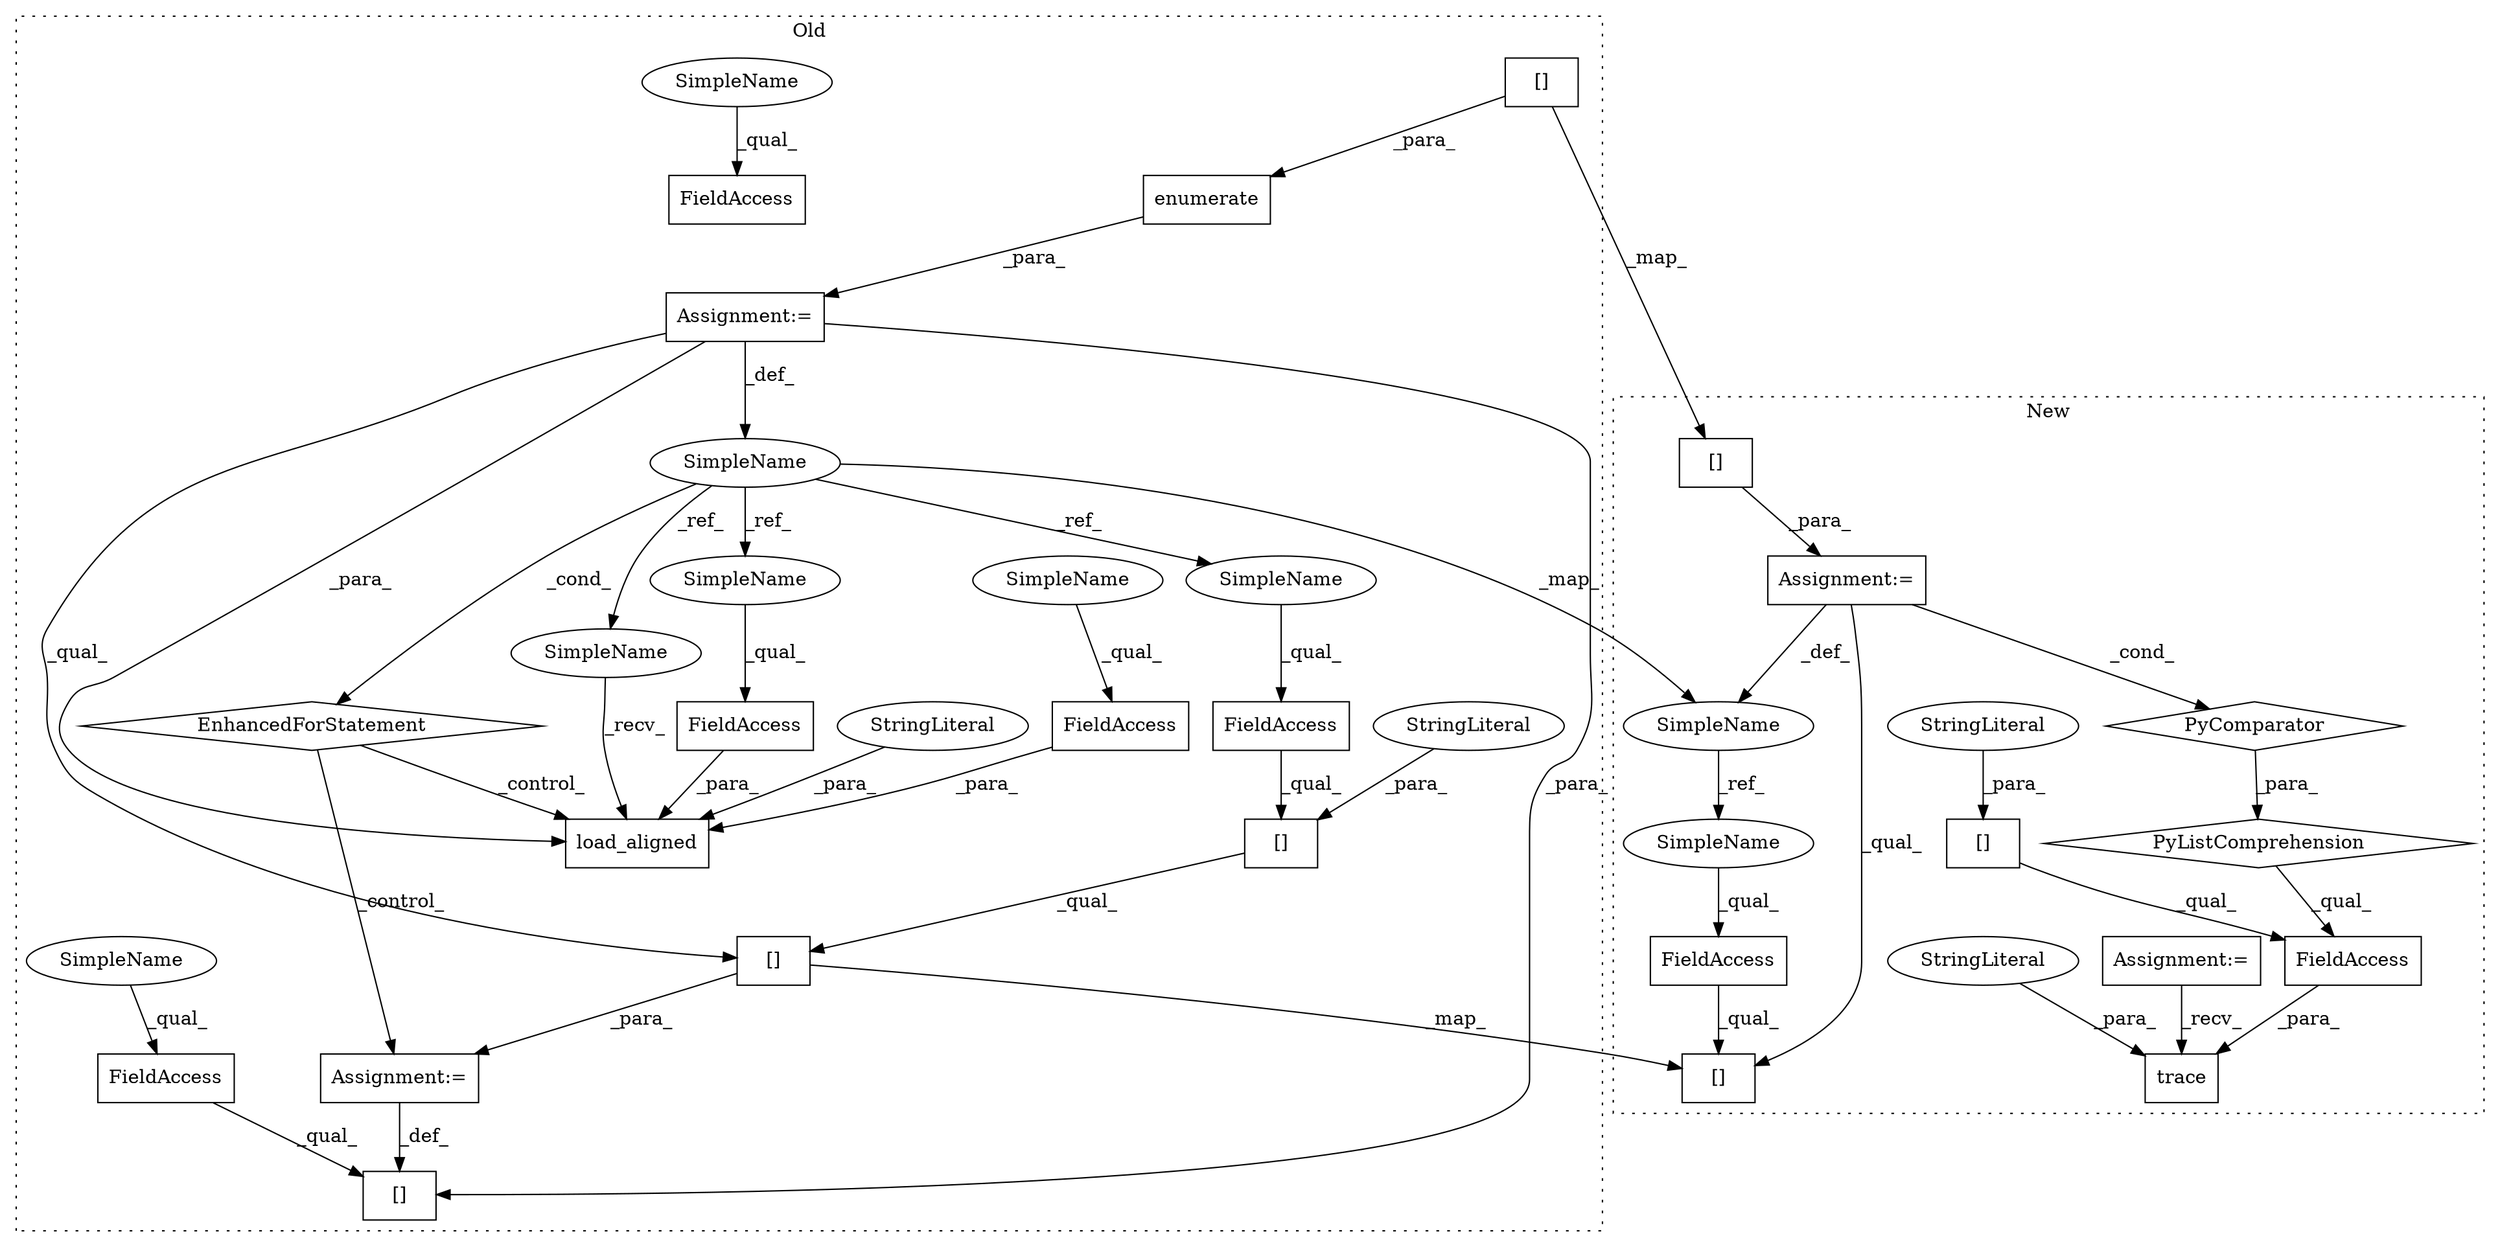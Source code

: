 digraph G {
subgraph cluster0 {
1 [label="[]" a="2" s="1304,1323" l="13,1" shape="box"];
3 [label="StringLiteral" a="45" s="1317" l="6" shape="ellipse"];
7 [label="Assignment:=" a="7" s="1099,1211" l="67,2" shape="box"];
8 [label="FieldAccess" a="22" s="1239" l="10" shape="box"];
10 [label="[]" a="2" s="1304,1372" l="28,2" shape="box"];
12 [label="SimpleName" a="42" s="1170" l="4" shape="ellipse"];
14 [label="EnhancedForStatement" a="70" s="1099,1211" l="67,2" shape="diamond"];
15 [label="load_aligned" a="32" s="1226,1277" l="13,1" shape="box"];
17 [label="[]" a="2" s="1286,1302" l="11,1" shape="box"];
19 [label="FieldAccess" a="22" s="1286" l="10" shape="box"];
20 [label="FieldAccess" a="22" s="1401" l="10" shape="box"];
21 [label="FieldAccess" a="22" s="1250" l="17" shape="box"];
22 [label="FieldAccess" a="22" s="1304" l="12" shape="box"];
23 [label="enumerate" a="32" s="1177,1210" l="10,1" shape="box"];
24 [label="[]" a="2" s="1187,1209" l="6,1" shape="box"];
26 [label="Assignment:=" a="7" s="1303" l="1" shape="box"];
28 [label="StringLiteral" a="45" s="1268" l="9" shape="ellipse"];
31 [label="SimpleName" a="42" s="1221" l="4" shape="ellipse"];
32 [label="SimpleName" a="42" s="1239" l="4" shape="ellipse"];
33 [label="SimpleName" a="42" s="1304" l="4" shape="ellipse"];
34 [label="SimpleName" a="42" s="1250" l="4" shape="ellipse"];
35 [label="SimpleName" a="42" s="1286" l="4" shape="ellipse"];
36 [label="SimpleName" a="42" s="1401" l="4" shape="ellipse"];
label = "Old";
style="dotted";
}
subgraph cluster1 {
2 [label="trace" a="32" s="1340,1382" l="6,1" shape="box"];
4 [label="StringLiteral" a="45" s="1346" l="16" shape="ellipse"];
5 [label="FieldAccess" a="22" s="1363" l="19" shape="box"];
6 [label="Assignment:=" a="7" s="1125" l="42" shape="box"];
9 [label="FieldAccess" a="22" s="1005" l="14" shape="box"];
11 [label="[]" a="2" s="1005,1065" l="20,2" shape="box"];
13 [label="SimpleName" a="42" s="1128" l="4" shape="ellipse"];
16 [label="PyComparator" a="113" s="1125" l="42" shape="diamond"];
18 [label="[]" a="2" s="1363,1375" l="6,1" shape="box"];
25 [label="[]" a="2" s="1135,1157" l="6,1" shape="box"];
27 [label="StringLiteral" a="45" s="1369" l="6" shape="ellipse"];
29 [label="PyListComprehension" a="109" s="1005" l="170" shape="diamond"];
30 [label="Assignment:=" a="7" s="957" l="6" shape="box"];
37 [label="SimpleName" a="42" s="1005" l="4" shape="ellipse"];
label = "New";
style="dotted";
}
1 -> 10 [label="_qual_"];
3 -> 1 [label="_para_"];
4 -> 2 [label="_para_"];
5 -> 2 [label="_para_"];
6 -> 13 [label="_def_"];
6 -> 16 [label="_cond_"];
6 -> 11 [label="_qual_"];
7 -> 10 [label="_qual_"];
7 -> 12 [label="_def_"];
7 -> 17 [label="_para_"];
7 -> 15 [label="_para_"];
8 -> 15 [label="_para_"];
9 -> 11 [label="_qual_"];
10 -> 26 [label="_para_"];
10 -> 11 [label="_map_"];
12 -> 31 [label="_ref_"];
12 -> 32 [label="_ref_"];
12 -> 33 [label="_ref_"];
12 -> 13 [label="_map_"];
12 -> 14 [label="_cond_"];
13 -> 37 [label="_ref_"];
14 -> 26 [label="_control_"];
14 -> 15 [label="_control_"];
16 -> 29 [label="_para_"];
18 -> 5 [label="_qual_"];
19 -> 17 [label="_qual_"];
21 -> 15 [label="_para_"];
22 -> 1 [label="_qual_"];
23 -> 7 [label="_para_"];
24 -> 23 [label="_para_"];
24 -> 25 [label="_map_"];
25 -> 6 [label="_para_"];
26 -> 17 [label="_def_"];
27 -> 18 [label="_para_"];
28 -> 15 [label="_para_"];
29 -> 5 [label="_qual_"];
30 -> 2 [label="_recv_"];
31 -> 15 [label="_recv_"];
32 -> 8 [label="_qual_"];
33 -> 22 [label="_qual_"];
34 -> 21 [label="_qual_"];
35 -> 19 [label="_qual_"];
36 -> 20 [label="_qual_"];
37 -> 9 [label="_qual_"];
}